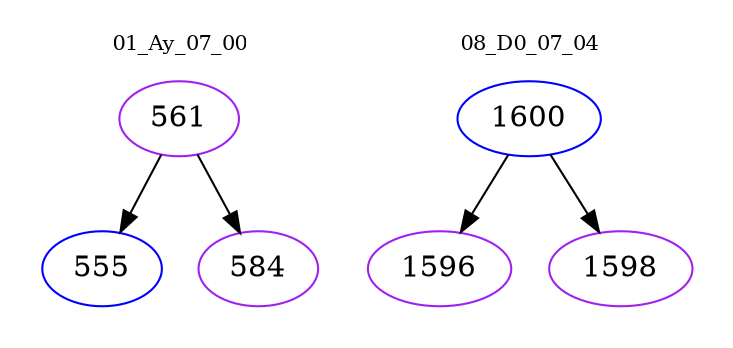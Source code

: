 digraph{
subgraph cluster_0 {
color = white
label = "01_Ay_07_00";
fontsize=10;
T0_561 [label="561", color="purple"]
T0_561 -> T0_555 [color="black"]
T0_555 [label="555", color="blue"]
T0_561 -> T0_584 [color="black"]
T0_584 [label="584", color="purple"]
}
subgraph cluster_1 {
color = white
label = "08_D0_07_04";
fontsize=10;
T1_1600 [label="1600", color="blue"]
T1_1600 -> T1_1596 [color="black"]
T1_1596 [label="1596", color="purple"]
T1_1600 -> T1_1598 [color="black"]
T1_1598 [label="1598", color="purple"]
}
}
